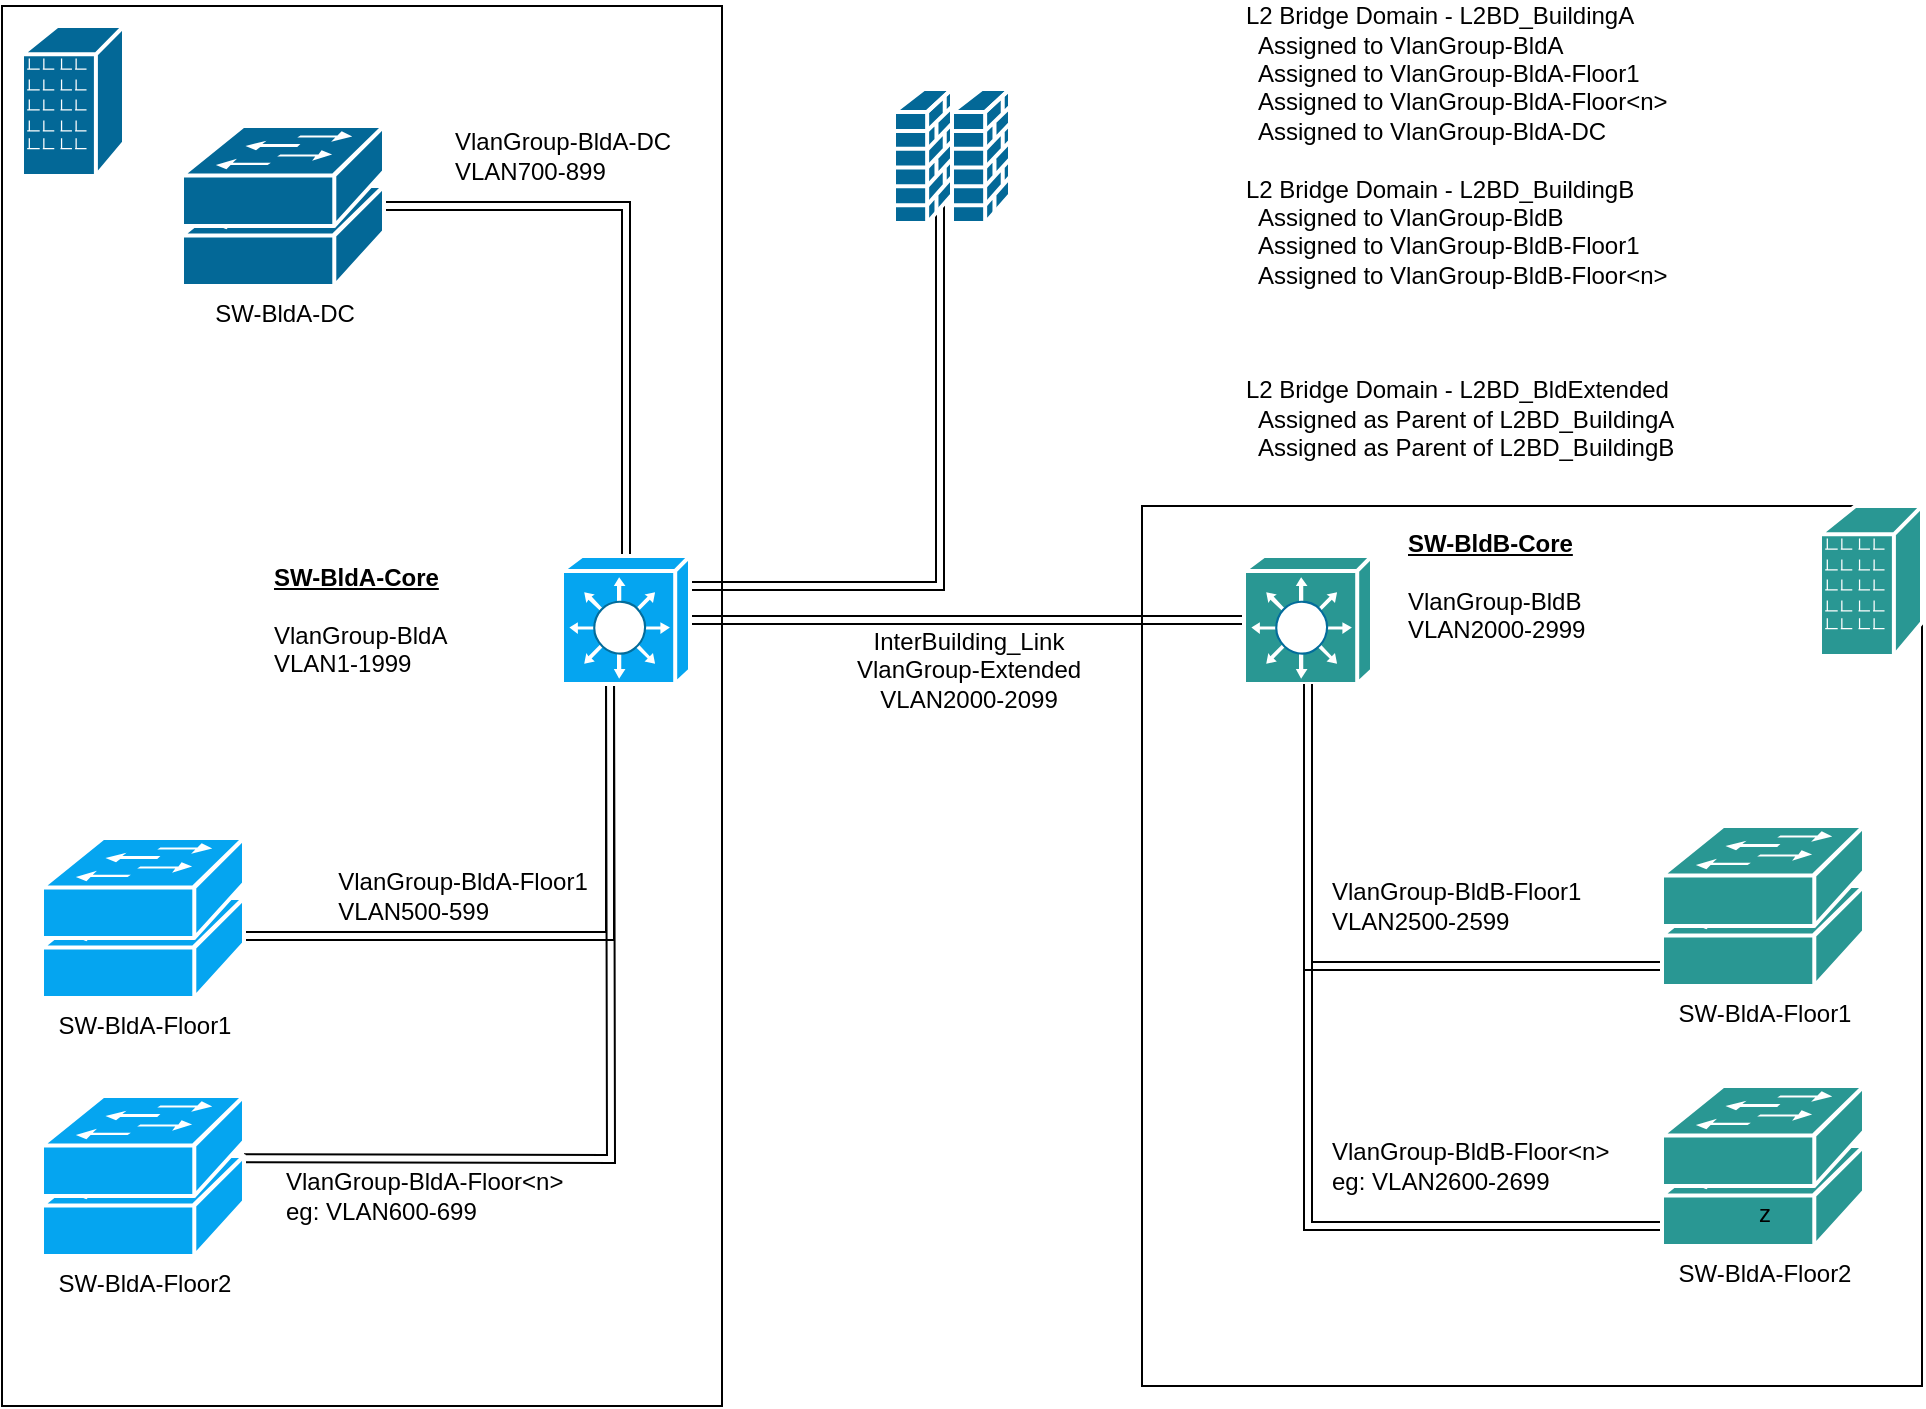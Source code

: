 <mxfile version="18.1.1" type="github">
  <diagram id="snjiuTIP0JzLSiVEEBvV" name="MainLayout">
    <mxGraphModel dx="2272" dy="762" grid="1" gridSize="10" guides="1" tooltips="1" connect="1" arrows="1" fold="1" page="1" pageScale="1" pageWidth="850" pageHeight="1100" math="0" shadow="0">
      <root>
        <mxCell id="0" />
        <mxCell id="1" parent="0" />
        <mxCell id="vzJ840o4cB8rxGhOG6Pi-53" value="" style="whiteSpace=wrap;html=1;shadow=0;" parent="1" vertex="1">
          <mxGeometry x="520" y="350" width="390" height="440" as="geometry" />
        </mxCell>
        <mxCell id="vzJ840o4cB8rxGhOG6Pi-52" value="" style="whiteSpace=wrap;html=1;" parent="1" vertex="1">
          <mxGeometry x="-50" y="100" width="360" height="700" as="geometry" />
        </mxCell>
        <mxCell id="vzJ840o4cB8rxGhOG6Pi-11" style="edgeStyle=orthogonalEdgeStyle;rounded=0;orthogonalLoop=1;jettySize=auto;html=1;exitX=0.5;exitY=0.98;exitDx=0;exitDy=0;exitPerimeter=0;shape=link;" parent="1" source="vzJ840o4cB8rxGhOG6Pi-6" edge="1">
          <mxGeometry relative="1" as="geometry">
            <mxPoint x="254" y="439" as="targetPoint" />
            <Array as="points">
              <mxPoint x="113" y="565" />
              <mxPoint x="254" y="565" />
            </Array>
          </mxGeometry>
        </mxCell>
        <mxCell id="vzJ840o4cB8rxGhOG6Pi-7" value="" style="group;fillColor=#FFFFFF;" parent="1" vertex="1" connectable="0">
          <mxGeometry x="-30" y="516" width="101" height="80" as="geometry" />
        </mxCell>
        <mxCell id="vzJ840o4cB8rxGhOG6Pi-4" value="SW-BldA-Floor1" style="shape=mxgraph.cisco.switches.workgroup_switch;sketch=0;html=1;pointerEvents=1;dashed=0;fillColor=#05A5F0;strokeColor=#ffffff;strokeWidth=2;verticalLabelPosition=bottom;verticalAlign=top;align=center;outlineConnect=0;" parent="vzJ840o4cB8rxGhOG6Pi-7" vertex="1">
          <mxGeometry y="30" width="101" height="50" as="geometry" />
        </mxCell>
        <mxCell id="vzJ840o4cB8rxGhOG6Pi-6" value="" style="shape=mxgraph.cisco.switches.workgroup_switch;sketch=0;html=1;pointerEvents=1;dashed=0;fillColor=#05A5F0;strokeColor=#ffffff;strokeWidth=2;verticalLabelPosition=bottom;verticalAlign=top;align=center;outlineConnect=0;" parent="vzJ840o4cB8rxGhOG6Pi-7" vertex="1">
          <mxGeometry width="101" height="50" as="geometry" />
        </mxCell>
        <mxCell id="vzJ840o4cB8rxGhOG6Pi-14" style="edgeStyle=orthogonalEdgeStyle;shape=link;rounded=0;orthogonalLoop=1;jettySize=auto;html=1;exitX=0.5;exitY=0.98;exitDx=0;exitDy=0;exitPerimeter=0;" parent="1" edge="1">
          <mxGeometry relative="1" as="geometry">
            <mxPoint x="20.5" y="676" as="sourcePoint" />
            <mxPoint x="254" y="421" as="targetPoint" />
          </mxGeometry>
        </mxCell>
        <mxCell id="vzJ840o4cB8rxGhOG6Pi-8" value="" style="group;fillColor=#FFFFFF;" parent="1" vertex="1" connectable="0">
          <mxGeometry x="-30" y="645" width="101" height="80" as="geometry" />
        </mxCell>
        <mxCell id="vzJ840o4cB8rxGhOG6Pi-9" value="SW-BldA-Floor2" style="shape=mxgraph.cisco.switches.workgroup_switch;sketch=0;html=1;pointerEvents=1;dashed=0;fillColor=#05A5F0;strokeColor=#ffffff;strokeWidth=2;verticalLabelPosition=bottom;verticalAlign=top;align=center;outlineConnect=0;" parent="vzJ840o4cB8rxGhOG6Pi-8" vertex="1">
          <mxGeometry y="30" width="101" height="50" as="geometry" />
        </mxCell>
        <mxCell id="vzJ840o4cB8rxGhOG6Pi-10" value="" style="shape=mxgraph.cisco.switches.workgroup_switch;sketch=0;html=1;pointerEvents=1;dashed=0;fillColor=#05A5F0;strokeColor=#ffffff;strokeWidth=2;verticalLabelPosition=bottom;verticalAlign=top;align=center;outlineConnect=0;" parent="vzJ840o4cB8rxGhOG6Pi-8" vertex="1">
          <mxGeometry width="101" height="50" as="geometry" />
        </mxCell>
        <mxCell id="vzJ840o4cB8rxGhOG6Pi-47" style="edgeStyle=orthogonalEdgeStyle;shape=link;rounded=0;orthogonalLoop=1;jettySize=auto;html=1;exitX=1;exitY=0.5;exitDx=0;exitDy=0;exitPerimeter=0;" parent="1" source="vzJ840o4cB8rxGhOG6Pi-15" target="vzJ840o4cB8rxGhOG6Pi-5" edge="1">
          <mxGeometry relative="1" as="geometry">
            <Array as="points">
              <mxPoint x="419" y="184" />
              <mxPoint x="419" y="390" />
            </Array>
          </mxGeometry>
        </mxCell>
        <mxCell id="vzJ840o4cB8rxGhOG6Pi-15" value="" style="shape=mxgraph.cisco.security.firewall;sketch=0;html=1;pointerEvents=1;dashed=0;fillColor=#036897;strokeColor=#ffffff;strokeWidth=2;verticalLabelPosition=bottom;verticalAlign=top;align=center;outlineConnect=0;" parent="1" vertex="1">
          <mxGeometry x="396" y="141.5" width="29" height="67" as="geometry" />
        </mxCell>
        <mxCell id="vzJ840o4cB8rxGhOG6Pi-50" style="edgeStyle=orthogonalEdgeStyle;shape=link;rounded=0;orthogonalLoop=1;jettySize=auto;html=1;exitX=0;exitY=0.5;exitDx=0;exitDy=0;exitPerimeter=0;" parent="1" source="vzJ840o4cB8rxGhOG6Pi-22" target="vzJ840o4cB8rxGhOG6Pi-5" edge="1">
          <mxGeometry relative="1" as="geometry" />
        </mxCell>
        <mxCell id="vzJ840o4cB8rxGhOG6Pi-22" value="" style="shape=mxgraph.cisco.switches.layer_3_switch;sketch=0;html=1;pointerEvents=1;dashed=0;fillColor=#299793;strokeColor=#ffffff;strokeWidth=2;verticalLabelPosition=bottom;verticalAlign=top;align=center;outlineConnect=0;shadow=0;" parent="1" vertex="1">
          <mxGeometry x="571" y="375" width="64" height="64" as="geometry" />
        </mxCell>
        <mxCell id="vzJ840o4cB8rxGhOG6Pi-27" style="edgeStyle=orthogonalEdgeStyle;shape=link;rounded=0;orthogonalLoop=1;jettySize=auto;html=1;exitX=0.5;exitY=0.98;exitDx=0;exitDy=0;exitPerimeter=0;shadow=0;" parent="1" source="vzJ840o4cB8rxGhOG6Pi-30" target="vzJ840o4cB8rxGhOG6Pi-22" edge="1">
          <mxGeometry relative="1" as="geometry" />
        </mxCell>
        <mxCell id="vzJ840o4cB8rxGhOG6Pi-37" style="edgeStyle=orthogonalEdgeStyle;shape=link;rounded=0;orthogonalLoop=1;jettySize=auto;html=1;exitX=0.5;exitY=0.98;exitDx=0;exitDy=0;exitPerimeter=0;shadow=0;" parent="1" source="vzJ840o4cB8rxGhOG6Pi-26" target="vzJ840o4cB8rxGhOG6Pi-22" edge="1">
          <mxGeometry relative="1" as="geometry" />
        </mxCell>
        <mxCell id="vzJ840o4cB8rxGhOG6Pi-24" value="" style="group;shadow=0;fillColor=#FFFFFF;" parent="1" vertex="1" connectable="0">
          <mxGeometry x="780" y="510" width="101" height="80" as="geometry" />
        </mxCell>
        <mxCell id="vzJ840o4cB8rxGhOG6Pi-25" value="SW-BldA-Floor1" style="shape=mxgraph.cisco.switches.workgroup_switch;sketch=0;html=1;pointerEvents=1;dashed=0;fillColor=#299793;strokeColor=#ffffff;strokeWidth=2;verticalLabelPosition=bottom;verticalAlign=top;align=center;outlineConnect=0;shadow=0;" parent="vzJ840o4cB8rxGhOG6Pi-24" vertex="1">
          <mxGeometry y="30" width="101" height="50" as="geometry" />
        </mxCell>
        <mxCell id="vzJ840o4cB8rxGhOG6Pi-26" value="" style="shape=mxgraph.cisco.switches.workgroup_switch;sketch=0;html=1;pointerEvents=1;dashed=0;fillColor=#299793;strokeColor=#ffffff;strokeWidth=2;verticalLabelPosition=bottom;verticalAlign=top;align=center;outlineConnect=0;shadow=0;" parent="vzJ840o4cB8rxGhOG6Pi-24" vertex="1">
          <mxGeometry width="101" height="50" as="geometry" />
        </mxCell>
        <mxCell id="vzJ840o4cB8rxGhOG6Pi-38" value="&lt;div align=&quot;left&quot;&gt;VlanGroup-BldA-Floor&amp;lt;n&amp;gt;&lt;/div&gt;&lt;div align=&quot;left&quot;&gt;eg: VLAN600-699&lt;br&gt;&lt;/div&gt;" style="text;html=1;align=left;verticalAlign=middle;resizable=0;points=[];autosize=1;strokeColor=none;fillColor=none;" parent="1" vertex="1">
          <mxGeometry x="90" y="680" width="160" height="30" as="geometry" />
        </mxCell>
        <mxCell id="vzJ840o4cB8rxGhOG6Pi-39" value="&lt;div&gt;VlanGroup-BldA-Floor1&lt;/div&gt;&lt;div align=&quot;left&quot;&gt;VLAN500-599&lt;br&gt;&lt;/div&gt;" style="text;html=1;align=center;verticalAlign=middle;resizable=0;points=[];autosize=1;strokeColor=none;fillColor=none;" parent="1" vertex="1">
          <mxGeometry x="110" y="530" width="140" height="30" as="geometry" />
        </mxCell>
        <mxCell id="vzJ840o4cB8rxGhOG6Pi-40" value="&lt;div align=&quot;left&quot;&gt;&lt;u&gt;&lt;b&gt;SW-BldA-Core&lt;/b&gt;&lt;/u&gt;&lt;/div&gt;&lt;div align=&quot;left&quot;&gt;&lt;br&gt;&lt;/div&gt;&lt;div align=&quot;left&quot;&gt;VlanGroup-BldA&lt;/div&gt;&lt;div align=&quot;left&quot;&gt;VLAN1-1999&lt;br&gt;&lt;/div&gt;" style="text;html=1;align=left;verticalAlign=middle;resizable=0;points=[];autosize=1;strokeColor=none;fillColor=none;" parent="1" vertex="1">
          <mxGeometry x="84" y="377" width="100" height="60" as="geometry" />
        </mxCell>
        <mxCell id="vzJ840o4cB8rxGhOG6Pi-42" value="&lt;div align=&quot;left&quot;&gt;VlanGroup-BldB-Floor&amp;lt;n&amp;gt;&lt;/div&gt;&lt;div align=&quot;left&quot;&gt;eg: VLAN2600-2699&lt;br&gt;&lt;/div&gt;" style="text;html=1;align=left;verticalAlign=middle;resizable=0;points=[];autosize=1;strokeColor=none;fillColor=none;shadow=0;" parent="1" vertex="1">
          <mxGeometry x="613" y="665" width="160" height="30" as="geometry" />
        </mxCell>
        <mxCell id="vzJ840o4cB8rxGhOG6Pi-43" value="&lt;div align=&quot;left&quot;&gt;VlanGroup-BldB-Floor1&lt;/div&gt;&lt;div align=&quot;left&quot;&gt;VLAN2500-2599&lt;br&gt;&lt;/div&gt;" style="text;html=1;align=left;verticalAlign=middle;resizable=0;points=[];autosize=1;strokeColor=none;fillColor=none;shadow=0;" parent="1" vertex="1">
          <mxGeometry x="613" y="535" width="140" height="30" as="geometry" />
        </mxCell>
        <mxCell id="vzJ840o4cB8rxGhOG6Pi-44" value="&lt;div align=&quot;left&quot;&gt;&lt;u&gt;&lt;b&gt;SW-BldB-Core&lt;/b&gt;&lt;/u&gt;&lt;/div&gt;&lt;div align=&quot;left&quot;&gt;&lt;br&gt;&lt;/div&gt;&lt;div align=&quot;left&quot;&gt;VlanGroup-BldB&lt;/div&gt;&lt;div align=&quot;left&quot;&gt;VLAN2000-2999&lt;br&gt;&lt;/div&gt;" style="text;html=1;align=left;verticalAlign=middle;resizable=0;points=[];autosize=1;strokeColor=none;fillColor=none;shadow=0;" parent="1" vertex="1">
          <mxGeometry x="651" y="360" width="110" height="60" as="geometry" />
        </mxCell>
        <mxCell id="vzJ840o4cB8rxGhOG6Pi-45" style="edgeStyle=orthogonalEdgeStyle;shape=link;rounded=0;orthogonalLoop=1;jettySize=auto;html=1;exitX=0.5;exitY=0.98;exitDx=0;exitDy=0;exitPerimeter=0;" parent="1" source="vzJ840o4cB8rxGhOG6Pi-19" target="vzJ840o4cB8rxGhOG6Pi-5" edge="1">
          <mxGeometry relative="1" as="geometry">
            <Array as="points">
              <mxPoint x="121" y="200" />
              <mxPoint x="262" y="200" />
            </Array>
          </mxGeometry>
        </mxCell>
        <mxCell id="vzJ840o4cB8rxGhOG6Pi-17" value="" style="group" parent="1" vertex="1" connectable="0">
          <mxGeometry x="40" y="160" width="101" height="80" as="geometry" />
        </mxCell>
        <mxCell id="vzJ840o4cB8rxGhOG6Pi-18" value="SW-BldA-DC" style="shape=mxgraph.cisco.switches.workgroup_switch;sketch=0;html=1;pointerEvents=1;dashed=0;fillColor=#036897;strokeColor=#ffffff;strokeWidth=2;verticalLabelPosition=bottom;verticalAlign=top;align=center;outlineConnect=0;" parent="vzJ840o4cB8rxGhOG6Pi-17" vertex="1">
          <mxGeometry y="30" width="101" height="50" as="geometry" />
        </mxCell>
        <mxCell id="vzJ840o4cB8rxGhOG6Pi-19" value="" style="shape=mxgraph.cisco.switches.workgroup_switch;sketch=0;html=1;pointerEvents=1;dashed=0;fillColor=#036897;strokeColor=#ffffff;strokeWidth=2;verticalLabelPosition=bottom;verticalAlign=top;align=center;outlineConnect=0;" parent="vzJ840o4cB8rxGhOG6Pi-17" vertex="1">
          <mxGeometry width="101" height="50" as="geometry" />
        </mxCell>
        <mxCell id="vzJ840o4cB8rxGhOG6Pi-46" value="&lt;div&gt;VlanGroup-BldA-DC&lt;/div&gt;&lt;div align=&quot;left&quot;&gt;VLAN700-899&lt;br&gt;&lt;/div&gt;" style="text;html=1;align=center;verticalAlign=middle;resizable=0;points=[];autosize=1;strokeColor=none;fillColor=none;" parent="1" vertex="1">
          <mxGeometry x="170" y="160" width="120" height="30" as="geometry" />
        </mxCell>
        <mxCell id="vzJ840o4cB8rxGhOG6Pi-51" value="&lt;div&gt;InterBuilding_Link&lt;/div&gt;&lt;div&gt;VlanGroup-Extended&lt;/div&gt;&lt;div&gt;VLAN2000-2099&lt;br&gt;&lt;/div&gt;" style="text;html=1;align=center;verticalAlign=middle;resizable=0;points=[];autosize=1;strokeColor=none;fillColor=none;" parent="1" vertex="1">
          <mxGeometry x="368" y="407" width="130" height="50" as="geometry" />
        </mxCell>
        <mxCell id="vzJ840o4cB8rxGhOG6Pi-54" value="" style="shape=mxgraph.cisco.buildings.branch_office;sketch=0;html=1;pointerEvents=1;dashed=0;fillColor=#036897;strokeColor=#ffffff;strokeWidth=2;verticalLabelPosition=bottom;verticalAlign=top;align=center;outlineConnect=0;" parent="1" vertex="1">
          <mxGeometry x="-40" y="110" width="51" height="75" as="geometry" />
        </mxCell>
        <mxCell id="vzJ840o4cB8rxGhOG6Pi-57" value="" style="shape=mxgraph.cisco.security.firewall;sketch=0;html=1;pointerEvents=1;dashed=0;fillColor=#036897;strokeColor=#ffffff;strokeWidth=2;verticalLabelPosition=bottom;verticalAlign=top;align=center;outlineConnect=0;" parent="1" vertex="1">
          <mxGeometry x="425" y="141.5" width="29" height="67" as="geometry" />
        </mxCell>
        <mxCell id="vzJ840o4cB8rxGhOG6Pi-29" value="SW-BldA-Floor2" style="shape=mxgraph.cisco.switches.workgroup_switch;sketch=0;html=1;pointerEvents=1;dashed=0;fillColor=#299793;strokeColor=#ffffff;strokeWidth=2;verticalLabelPosition=bottom;verticalAlign=top;align=center;outlineConnect=0;shadow=0;" parent="1" vertex="1">
          <mxGeometry x="780" y="670" width="101" height="50" as="geometry" />
        </mxCell>
        <mxCell id="vzJ840o4cB8rxGhOG6Pi-30" value="z" style="shape=mxgraph.cisco.switches.workgroup_switch;sketch=0;html=1;pointerEvents=1;dashed=0;fillColor=#299793;strokeColor=#ffffff;strokeWidth=2;verticalLabelPosition=bottom;verticalAlign=top;align=center;outlineConnect=0;shadow=0;" parent="1" vertex="1">
          <mxGeometry x="780" y="640" width="101" height="50" as="geometry" />
        </mxCell>
        <mxCell id="vzJ840o4cB8rxGhOG6Pi-2" value="" style="shape=mxgraph.cisco.buildings.branch_office;sketch=0;html=1;pointerEvents=1;dashed=0;fillColor=#299793;strokeColor=#ffffff;strokeWidth=2;verticalLabelPosition=bottom;verticalAlign=top;align=center;outlineConnect=0;shadow=0;" parent="1" vertex="1">
          <mxGeometry x="859" y="350" width="51" height="75" as="geometry" />
        </mxCell>
        <mxCell id="vzJ840o4cB8rxGhOG6Pi-58" value="&lt;div align=&quot;left&quot;&gt;L2 Bridge Domain - L2BD_BuildingA &lt;br&gt;&lt;/div&gt;&lt;div align=&quot;left&quot;&gt;&amp;nbsp; Assigned to VlanGroup-BldA&lt;/div&gt;&lt;div align=&quot;left&quot;&gt;&amp;nbsp; Assigned to VlanGroup-BldA-Floor1&lt;/div&gt;&lt;div align=&quot;left&quot;&gt;&amp;nbsp; Assigned to VlanGroup-BldA-Floor&amp;lt;n&amp;gt;&lt;/div&gt;&lt;div align=&quot;left&quot;&gt;&amp;nbsp; Assigned to VlanGroup-BldA-DC&lt;/div&gt;&lt;div align=&quot;left&quot;&gt;&amp;nbsp; &lt;br&gt;&lt;/div&gt;&lt;div align=&quot;left&quot;&gt;&lt;div align=&quot;left&quot;&gt;L2 Bridge Domain - L2BD_BuildingB&lt;br&gt;&lt;/div&gt;&lt;div align=&quot;left&quot;&gt;&lt;div align=&quot;left&quot;&gt;&amp;nbsp; Assigned to VlanGroup-BldB&lt;/div&gt;&lt;div align=&quot;left&quot;&gt;&amp;nbsp; Assigned to VlanGroup-BldB-Floor1&lt;/div&gt;&lt;div align=&quot;left&quot;&gt;&amp;nbsp; Assigned to VlanGroup-BldB-Floor&amp;lt;n&amp;gt;&lt;/div&gt;&lt;div align=&quot;left&quot;&gt;&lt;br&gt;&lt;/div&gt;&lt;div align=&quot;left&quot;&gt;&lt;br&gt;&lt;/div&gt;&lt;div align=&quot;left&quot;&gt;&lt;br&gt;&lt;/div&gt;&lt;div align=&quot;left&quot;&gt;L2 Bridge Domain - L2BD_BldExtended&lt;/div&gt;&lt;div align=&quot;left&quot;&gt;&amp;nbsp; Assigned as Parent of L2BD_BuildingA&lt;/div&gt;&lt;div align=&quot;left&quot;&gt;&amp;nbsp; Assigned as Parent of L2BD_BuildingB&lt;/div&gt;&lt;/div&gt;&lt;div align=&quot;left&quot;&gt;&lt;br&gt;&lt;/div&gt;&lt;/div&gt;" style="whiteSpace=wrap;html=1;shadow=0;strokeColor=default;strokeWidth=5;fillColor=#FFFFFF;gradientColor=#ffffff;opacity=0;align=left;" parent="1" vertex="1">
          <mxGeometry x="570" y="100" width="280" height="240" as="geometry" />
        </mxCell>
        <mxCell id="vzJ840o4cB8rxGhOG6Pi-5" value="" style="shape=mxgraph.cisco.switches.layer_3_switch;sketch=0;html=1;pointerEvents=1;dashed=0;fillColor=#05A5F0;strokeColor=#ffffff;strokeWidth=2;verticalLabelPosition=bottom;verticalAlign=top;align=center;outlineConnect=0;" parent="1" vertex="1">
          <mxGeometry x="230" y="375" width="64" height="64" as="geometry" />
        </mxCell>
      </root>
    </mxGraphModel>
  </diagram>
</mxfile>

